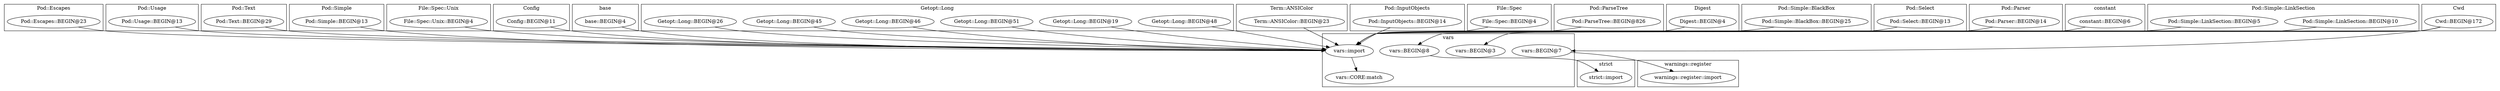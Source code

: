 digraph {
graph [overlap=false]
subgraph cluster_Pod_Escapes {
	label="Pod::Escapes";
	"Pod::Escapes::BEGIN@23";
}
subgraph cluster_Pod_Usage {
	label="Pod::Usage";
	"Pod::Usage::BEGIN@13";
}
subgraph cluster_Pod_Text {
	label="Pod::Text";
	"Pod::Text::BEGIN@29";
}
subgraph cluster_Pod_Simple {
	label="Pod::Simple";
	"Pod::Simple::BEGIN@13";
}
subgraph cluster_File_Spec_Unix {
	label="File::Spec::Unix";
	"File::Spec::Unix::BEGIN@4";
}
subgraph cluster_Config {
	label="Config";
	"Config::BEGIN@11";
}
subgraph cluster_base {
	label="base";
	"base::BEGIN@4";
}
subgraph cluster_Getopt_Long {
	label="Getopt::Long";
	"Getopt::Long::BEGIN@48";
	"Getopt::Long::BEGIN@19";
	"Getopt::Long::BEGIN@51";
	"Getopt::Long::BEGIN@46";
	"Getopt::Long::BEGIN@45";
	"Getopt::Long::BEGIN@26";
}
subgraph cluster_Term_ANSIColor {
	label="Term::ANSIColor";
	"Term::ANSIColor::BEGIN@23";
}
subgraph cluster_Pod_InputObjects {
	label="Pod::InputObjects";
	"Pod::InputObjects::BEGIN@14";
}
subgraph cluster_vars {
	label="vars";
	"vars::BEGIN@3";
	"vars::BEGIN@8";
	"vars::import";
	"vars::CORE:match";
	"vars::BEGIN@7";
}
subgraph cluster_strict {
	label="strict";
	"strict::import";
}
subgraph cluster_File_Spec {
	label="File::Spec";
	"File::Spec::BEGIN@4";
}
subgraph cluster_Pod_ParseTree {
	label="Pod::ParseTree";
	"Pod::ParseTree::BEGIN@826";
}
subgraph cluster_Digest {
	label="Digest";
	"Digest::BEGIN@4";
}
subgraph cluster_Pod_Simple_BlackBox {
	label="Pod::Simple::BlackBox";
	"Pod::Simple::BlackBox::BEGIN@25";
}
subgraph cluster_Pod_Select {
	label="Pod::Select";
	"Pod::Select::BEGIN@13";
}
subgraph cluster_Pod_Parser {
	label="Pod::Parser";
	"Pod::Parser::BEGIN@14";
}
subgraph cluster_constant {
	label="constant";
	"constant::BEGIN@6";
}
subgraph cluster_warnings_register {
	label="warnings::register";
	"warnings::register::import";
}
subgraph cluster_Pod_Simple_LinkSection {
	label="Pod::Simple::LinkSection";
	"Pod::Simple::LinkSection::BEGIN@10";
	"Pod::Simple::LinkSection::BEGIN@5";
}
subgraph cluster_Cwd {
	label="Cwd";
	"Cwd::BEGIN@172";
}
"Cwd::BEGIN@172" -> "vars::BEGIN@8";
"Pod::Simple::LinkSection::BEGIN@10" -> "vars::import";
"Pod::InputObjects::BEGIN@14" -> "vars::import";
"Pod::Text::BEGIN@29" -> "vars::import";
"Term::ANSIColor::BEGIN@23" -> "vars::import";
"Pod::ParseTree::BEGIN@826" -> "vars::import";
"Pod::Simple::BlackBox::BEGIN@25" -> "vars::import";
"Digest::BEGIN@4" -> "vars::import";
"Cwd::BEGIN@172" -> "vars::import";
"Pod::Simple::BEGIN@13" -> "vars::import";
"Getopt::Long::BEGIN@46" -> "vars::import";
"Pod::Select::BEGIN@13" -> "vars::import";
"Getopt::Long::BEGIN@51" -> "vars::import";
"Pod::Usage::BEGIN@13" -> "vars::import";
"Pod::Escapes::BEGIN@23" -> "vars::import";
"Pod::Simple::LinkSection::BEGIN@5" -> "vars::import";
"Config::BEGIN@11" -> "vars::import";
"Getopt::Long::BEGIN@19" -> "vars::import";
"Getopt::Long::BEGIN@48" -> "vars::import";
"base::BEGIN@4" -> "vars::import";
"Pod::Parser::BEGIN@14" -> "vars::import";
"File::Spec::BEGIN@4" -> "vars::import";
"File::Spec::Unix::BEGIN@4" -> "vars::import";
"Getopt::Long::BEGIN@26" -> "vars::import";
"Getopt::Long::BEGIN@45" -> "vars::import";
"constant::BEGIN@6" -> "vars::import";
"vars::import" -> "vars::CORE:match";
"Cwd::BEGIN@172" -> "vars::BEGIN@3";
"vars::BEGIN@8" -> "strict::import";
"Cwd::BEGIN@172" -> "vars::BEGIN@7";
"vars::BEGIN@7" -> "warnings::register::import";
}

